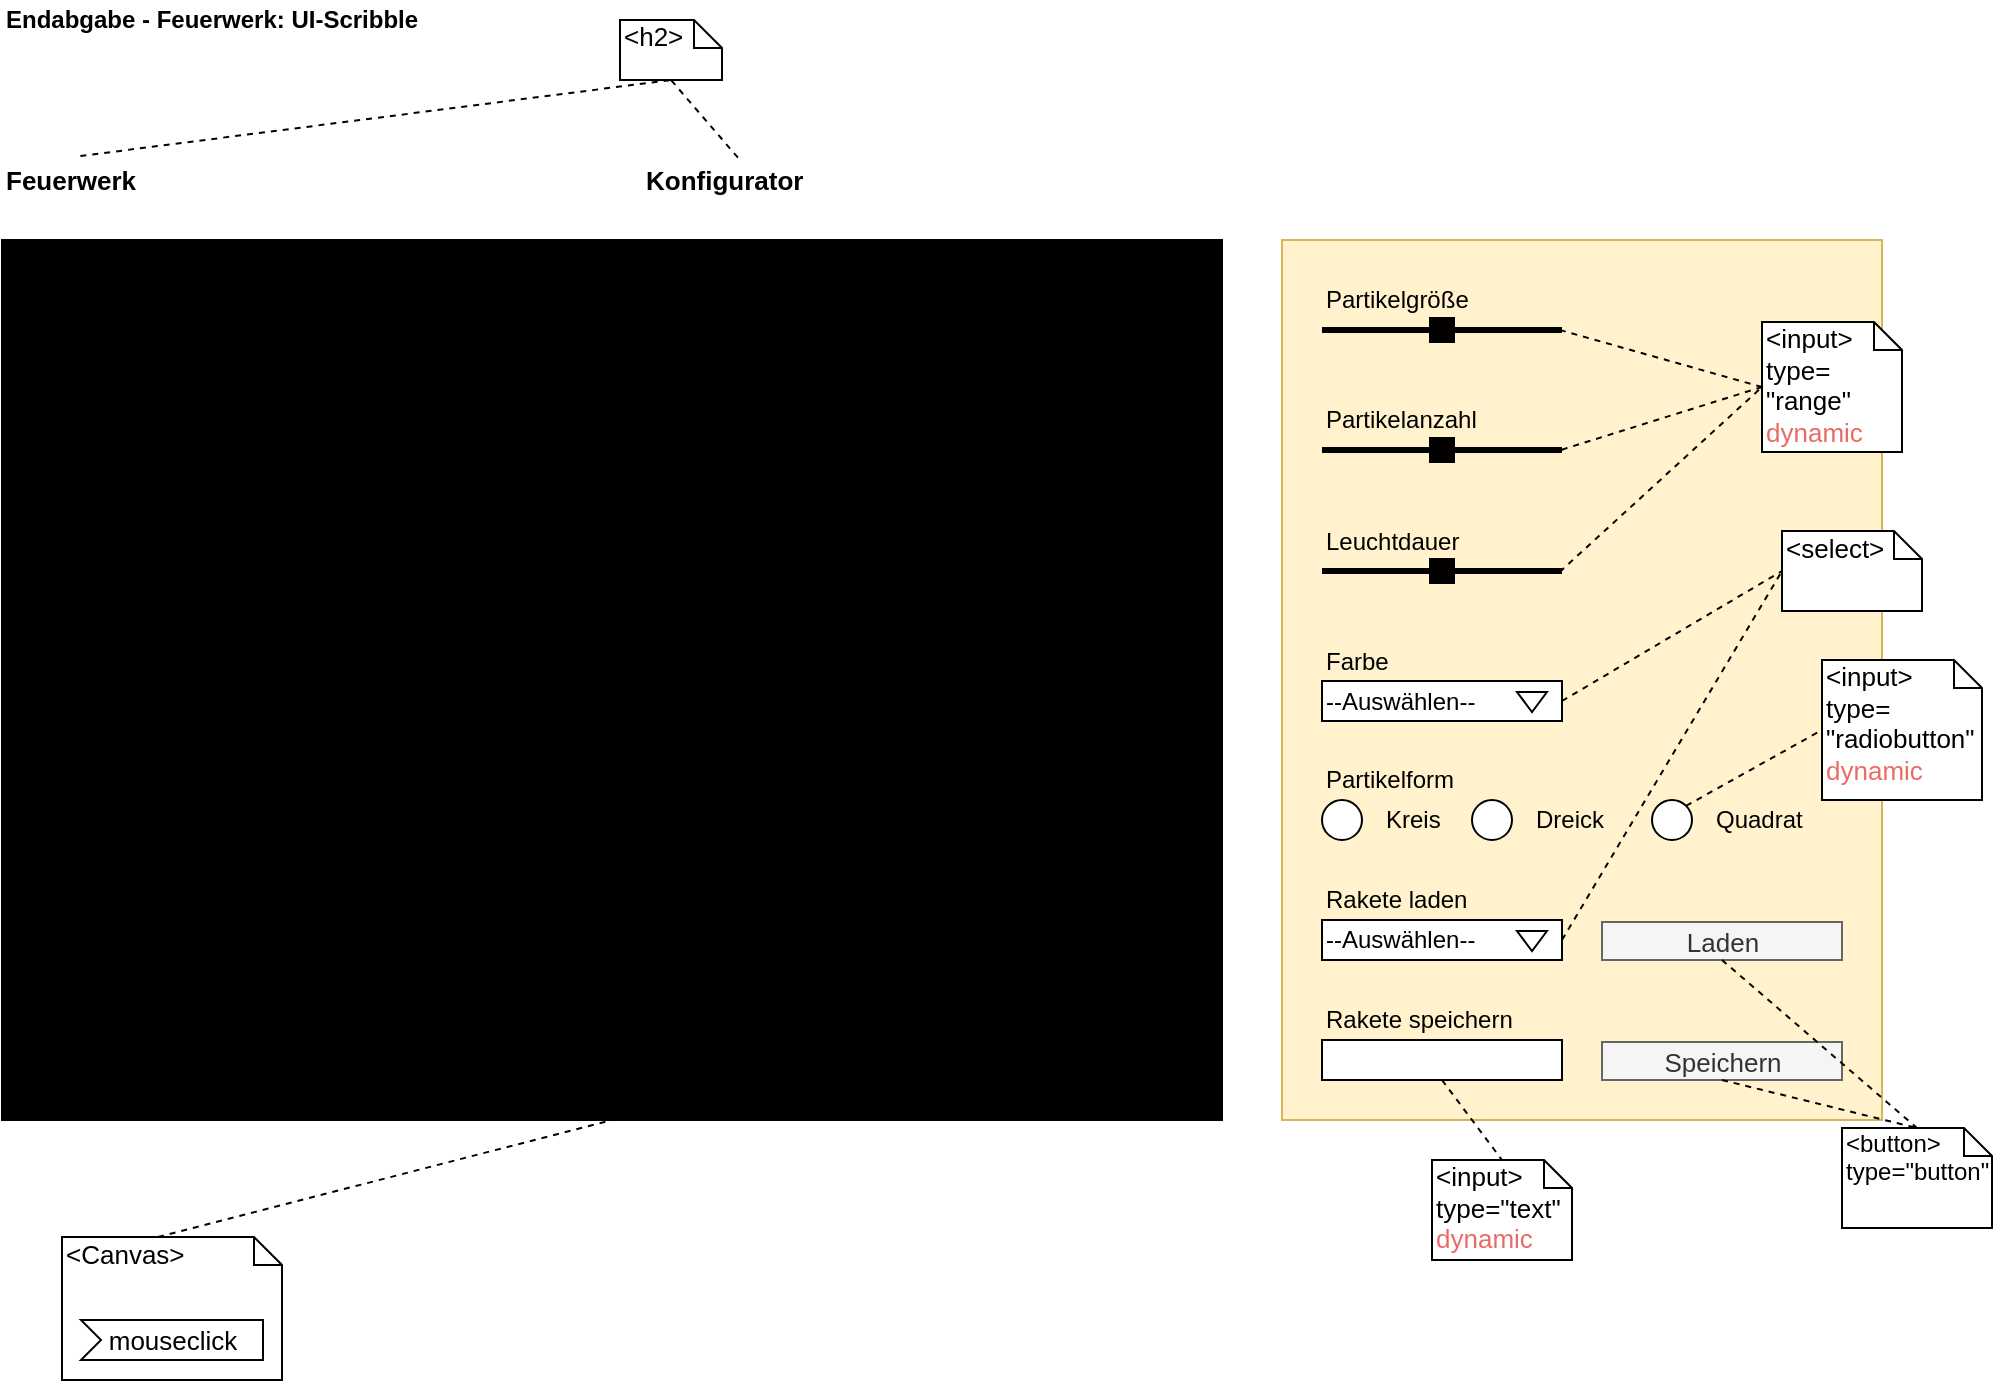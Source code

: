 <mxfile version="14.1.8" type="device"><diagram id="h1GE8DbdfVPrRY3Kth7R" name="Seite-1"><mxGraphModel dx="1422" dy="822" grid="1" gridSize="10" guides="1" tooltips="1" connect="1" arrows="1" fold="1" page="1" pageScale="1" pageWidth="1169" pageHeight="827" math="0" shadow="0"><root><mxCell id="0"/><mxCell id="1" parent="0"/><mxCell id="14zmxSSO4VhMHDJb-Ayb-95" value="" style="rounded=0;whiteSpace=wrap;html=1;fillColor=#fff2cc;strokeColor=#d6b656;" parent="1" vertex="1"><mxGeometry x="750" y="200" width="300" height="440" as="geometry"/></mxCell><mxCell id="14zmxSSO4VhMHDJb-Ayb-2" value="" style="rounded=0;whiteSpace=wrap;html=1;fillColor=#000000;" parent="1" vertex="1"><mxGeometry x="110" y="200" width="610" height="440" as="geometry"/></mxCell><mxCell id="14zmxSSO4VhMHDJb-Ayb-42" value="Partikelgröße" style="text;html=1;align=left;verticalAlign=middle;resizable=0;points=[];autosize=1;" parent="1" vertex="1"><mxGeometry x="770" y="220" width="90" height="20" as="geometry"/></mxCell><mxCell id="14zmxSSO4VhMHDJb-Ayb-43" value="" style="line;strokeWidth=3;fillColor=none;align=left;verticalAlign=middle;spacingTop=-1;spacingLeft=3;spacingRight=3;rotatable=0;labelPosition=right;points=[];portConstraint=eastwest;fontSize=13;" parent="1" vertex="1"><mxGeometry x="770" y="241" width="120" height="8" as="geometry"/></mxCell><mxCell id="14zmxSSO4VhMHDJb-Ayb-44" value="" style="rounded=0;whiteSpace=wrap;html=1;strokeWidth=3;fontSize=13;fillColor=#050000;" parent="1" vertex="1"><mxGeometry x="825" y="240" width="10" height="10" as="geometry"/></mxCell><mxCell id="14zmxSSO4VhMHDJb-Ayb-45" value="Leuchtdauer" style="text;html=1;align=left;verticalAlign=middle;resizable=0;points=[];autosize=1;" parent="1" vertex="1"><mxGeometry x="770" y="340.5" width="80" height="20" as="geometry"/></mxCell><mxCell id="14zmxSSO4VhMHDJb-Ayb-46" value="" style="line;strokeWidth=3;fillColor=none;align=left;verticalAlign=middle;spacingTop=-1;spacingLeft=3;spacingRight=3;rotatable=0;labelPosition=right;points=[];portConstraint=eastwest;fontSize=13;" parent="1" vertex="1"><mxGeometry x="770" y="361.5" width="120" height="8" as="geometry"/></mxCell><mxCell id="14zmxSSO4VhMHDJb-Ayb-47" value="" style="rounded=0;whiteSpace=wrap;html=1;strokeWidth=3;fontSize=13;fillColor=#050000;" parent="1" vertex="1"><mxGeometry x="825" y="360.5" width="10" height="10" as="geometry"/></mxCell><mxCell id="14zmxSSO4VhMHDJb-Ayb-50" value="Farbe" style="text;html=1;align=left;verticalAlign=middle;resizable=0;points=[];autosize=1;" parent="1" vertex="1"><mxGeometry x="770" y="400.5" width="50" height="20" as="geometry"/></mxCell><mxCell id="14zmxSSO4VhMHDJb-Ayb-51" value="--Auswählen--" style="rounded=0;whiteSpace=wrap;html=1;align=left;" parent="1" vertex="1"><mxGeometry x="770" y="420.5" width="120" height="20" as="geometry"/></mxCell><mxCell id="14zmxSSO4VhMHDJb-Ayb-52" value="" style="triangle;whiteSpace=wrap;html=1;rotation=90;" parent="1" vertex="1"><mxGeometry x="870" y="423.5" width="10" height="15" as="geometry"/></mxCell><mxCell id="14zmxSSO4VhMHDJb-Ayb-54" value="Rakete laden" style="text;html=1;align=left;verticalAlign=middle;resizable=0;points=[];autosize=1;" parent="1" vertex="1"><mxGeometry x="770" y="520" width="90" height="20" as="geometry"/></mxCell><mxCell id="14zmxSSO4VhMHDJb-Ayb-55" value="--Auswählen--" style="rounded=0;whiteSpace=wrap;html=1;align=left;" parent="1" vertex="1"><mxGeometry x="770" y="540" width="120" height="20" as="geometry"/></mxCell><mxCell id="14zmxSSO4VhMHDJb-Ayb-56" value="" style="triangle;whiteSpace=wrap;html=1;rotation=90;" parent="1" vertex="1"><mxGeometry x="870" y="543" width="10" height="15" as="geometry"/></mxCell><mxCell id="14zmxSSO4VhMHDJb-Ayb-57" value="Rakete speichern" style="text;html=1;align=left;verticalAlign=middle;resizable=0;points=[];autosize=1;" parent="1" vertex="1"><mxGeometry x="770" y="580" width="110" height="20" as="geometry"/></mxCell><mxCell id="14zmxSSO4VhMHDJb-Ayb-58" value="" style="rounded=0;whiteSpace=wrap;html=1;align=left;" parent="1" vertex="1"><mxGeometry x="770" y="600" width="120" height="20" as="geometry"/></mxCell><mxCell id="14zmxSSO4VhMHDJb-Ayb-60" value="Partikelanzahl" style="text;html=1;align=left;verticalAlign=middle;resizable=0;points=[];autosize=1;" parent="1" vertex="1"><mxGeometry x="770" y="280" width="90" height="20" as="geometry"/></mxCell><mxCell id="14zmxSSO4VhMHDJb-Ayb-61" value="" style="line;strokeWidth=3;fillColor=none;align=left;verticalAlign=middle;spacingTop=-1;spacingLeft=3;spacingRight=3;rotatable=0;labelPosition=right;points=[];portConstraint=eastwest;fontSize=13;" parent="1" vertex="1"><mxGeometry x="770" y="301" width="120" height="8" as="geometry"/></mxCell><mxCell id="14zmxSSO4VhMHDJb-Ayb-62" value="" style="rounded=0;whiteSpace=wrap;html=1;strokeWidth=3;fontSize=13;fillColor=#050000;" parent="1" vertex="1"><mxGeometry x="825" y="300" width="10" height="10" as="geometry"/></mxCell><mxCell id="14zmxSSO4VhMHDJb-Ayb-66" value="Speichern" style="html=1;strokeWidth=1;fillColor=#f5f5f5;fontSize=13;strokeColor=#666666;fontColor=#333333;" parent="1" vertex="1"><mxGeometry x="910" y="601" width="120" height="19" as="geometry"/></mxCell><mxCell id="14zmxSSO4VhMHDJb-Ayb-67" value="Partikelform" style="text;html=1;align=left;verticalAlign=middle;resizable=0;points=[];autosize=1;" parent="1" vertex="1"><mxGeometry x="770" y="460" width="80" height="20" as="geometry"/></mxCell><mxCell id="14zmxSSO4VhMHDJb-Ayb-68" value="Kreis" style="text;html=1;align=left;verticalAlign=middle;resizable=0;points=[];autosize=1;" parent="1" vertex="1"><mxGeometry x="800" y="480" width="40" height="20" as="geometry"/></mxCell><mxCell id="14zmxSSO4VhMHDJb-Ayb-69" value="Dreick" style="text;html=1;align=left;verticalAlign=middle;resizable=0;points=[];autosize=1;" parent="1" vertex="1"><mxGeometry x="875" y="480" width="50" height="20" as="geometry"/></mxCell><mxCell id="14zmxSSO4VhMHDJb-Ayb-70" value="Quadrat" style="text;html=1;align=left;verticalAlign=middle;resizable=0;points=[];autosize=1;" parent="1" vertex="1"><mxGeometry x="965" y="480" width="60" height="20" as="geometry"/></mxCell><mxCell id="14zmxSSO4VhMHDJb-Ayb-71" value="" style="ellipse;whiteSpace=wrap;html=1;aspect=fixed;strokeWidth=1;fontSize=13;fillColor=#FFFFFF;" parent="1" vertex="1"><mxGeometry x="770" y="480" width="20" height="20" as="geometry"/></mxCell><mxCell id="14zmxSSO4VhMHDJb-Ayb-72" value="" style="ellipse;whiteSpace=wrap;html=1;aspect=fixed;strokeWidth=1;fontSize=13;fillColor=#FFFFFF;" parent="1" vertex="1"><mxGeometry x="845" y="480" width="20" height="20" as="geometry"/></mxCell><mxCell id="14zmxSSO4VhMHDJb-Ayb-73" value="" style="ellipse;whiteSpace=wrap;html=1;aspect=fixed;strokeWidth=1;fontSize=13;fillColor=#FFFFFF;" parent="1" vertex="1"><mxGeometry x="935" y="480" width="20" height="20" as="geometry"/></mxCell><mxCell id="14zmxSSO4VhMHDJb-Ayb-74" value="&amp;lt;input&amp;gt;&lt;br&gt;type= &quot;range&quot;&lt;br&gt;&lt;span style=&quot;color: rgb(234 , 107 , 102)&quot;&gt;dynamic&lt;/span&gt;" style="shape=note;whiteSpace=wrap;html=1;size=14;verticalAlign=top;align=left;spacingTop=-6;strokeWidth=1;fillColor=#FFFFFF;fontSize=13;" parent="1" vertex="1"><mxGeometry x="990" y="241" width="70" height="65" as="geometry"/></mxCell><mxCell id="14zmxSSO4VhMHDJb-Ayb-75" value="" style="endArrow=none;dashed=1;html=1;fontSize=13;exitX=0;exitY=0.5;exitDx=0;exitDy=0;exitPerimeter=0;entryX=0.997;entryY=0.525;entryDx=0;entryDy=0;entryPerimeter=0;" parent="1" source="14zmxSSO4VhMHDJb-Ayb-74" target="14zmxSSO4VhMHDJb-Ayb-43" edge="1"><mxGeometry width="50" height="50" relative="1" as="geometry"><mxPoint x="715" y="321.26" as="sourcePoint"/><mxPoint x="793.76" y="320.004" as="targetPoint"/></mxGeometry></mxCell><mxCell id="14zmxSSO4VhMHDJb-Ayb-76" value="" style="endArrow=none;dashed=1;html=1;fontSize=13;entryX=0;entryY=0.5;entryDx=0;entryDy=0;entryPerimeter=0;exitX=0.999;exitY=0.48;exitDx=0;exitDy=0;exitPerimeter=0;" parent="1" source="14zmxSSO4VhMHDJb-Ayb-61" target="14zmxSSO4VhMHDJb-Ayb-74" edge="1"><mxGeometry width="50" height="50" relative="1" as="geometry"><mxPoint x="920" y="320" as="sourcePoint"/><mxPoint x="715" y="321.26" as="targetPoint"/></mxGeometry></mxCell><mxCell id="14zmxSSO4VhMHDJb-Ayb-77" value="" style="endArrow=none;dashed=1;html=1;fontSize=13;exitX=0.99;exitY=0.563;exitDx=0;exitDy=0;exitPerimeter=0;entryX=0;entryY=0.5;entryDx=0;entryDy=0;entryPerimeter=0;" parent="1" source="14zmxSSO4VhMHDJb-Ayb-46" target="14zmxSSO4VhMHDJb-Ayb-74" edge="1"><mxGeometry width="50" height="50" relative="1" as="geometry"><mxPoint x="795.2" y="430.468" as="sourcePoint"/><mxPoint x="935" y="334.26" as="targetPoint"/></mxGeometry></mxCell><mxCell id="14zmxSSO4VhMHDJb-Ayb-78" value="&amp;lt;input&amp;gt;&lt;br&gt;type= &quot;radiobutton&quot;&lt;br&gt;&lt;span style=&quot;color: rgb(234 , 107 , 102)&quot;&gt;dynamic&lt;/span&gt;" style="shape=note;whiteSpace=wrap;html=1;size=14;verticalAlign=top;align=left;spacingTop=-6;strokeWidth=1;fillColor=#FFFFFF;fontSize=13;" parent="1" vertex="1"><mxGeometry x="1020" y="410" width="80" height="70" as="geometry"/></mxCell><mxCell id="14zmxSSO4VhMHDJb-Ayb-79" value="" style="endArrow=none;dashed=1;html=1;fontSize=13;exitX=1;exitY=0;exitDx=0;exitDy=0;entryX=0;entryY=0.5;entryDx=0;entryDy=0;entryPerimeter=0;" parent="1" source="14zmxSSO4VhMHDJb-Ayb-73" target="14zmxSSO4VhMHDJb-Ayb-78" edge="1"><mxGeometry width="50" height="50" relative="1" as="geometry"><mxPoint x="898.8" y="376.004" as="sourcePoint"/><mxPoint x="1020" y="315" as="targetPoint"/></mxGeometry></mxCell><mxCell id="14zmxSSO4VhMHDJb-Ayb-80" value="&amp;lt;select&amp;gt;" style="shape=note;whiteSpace=wrap;html=1;size=14;verticalAlign=top;align=left;spacingTop=-6;strokeWidth=1;fillColor=#FFFFFF;fontSize=13;" parent="1" vertex="1"><mxGeometry x="1000" y="345.5" width="70" height="40" as="geometry"/></mxCell><mxCell id="14zmxSSO4VhMHDJb-Ayb-81" value="" style="endArrow=none;dashed=1;html=1;fontSize=13;exitX=1;exitY=0.5;exitDx=0;exitDy=0;entryX=0;entryY=0.5;entryDx=0;entryDy=0;entryPerimeter=0;" parent="1" source="14zmxSSO4VhMHDJb-Ayb-51" target="14zmxSSO4VhMHDJb-Ayb-80" edge="1"><mxGeometry width="50" height="50" relative="1" as="geometry"><mxPoint x="911.031" y="407.429" as="sourcePoint"/><mxPoint x="978.96" y="369.5" as="targetPoint"/></mxGeometry></mxCell><mxCell id="14zmxSSO4VhMHDJb-Ayb-82" value="&lt;span class=&quot;tagnamecolor&quot;&gt;&lt;span class=&quot;tagcolor&quot;&gt;&lt;/span&gt;&amp;lt;button&amp;gt;&lt;span class=&quot;attributecolor&quot;&gt; type&lt;span class=&quot;attributevaluecolor&quot;&gt;=&quot;button&quot;&lt;/span&gt;&lt;/span&gt;&lt;span class=&quot;tagcolor&quot; style=&quot;color: mediumblue&quot;&gt;&lt;/span&gt;&lt;/span&gt;" style="shape=note;whiteSpace=wrap;html=1;size=14;verticalAlign=top;align=left;spacingTop=-6;" parent="1" vertex="1"><mxGeometry x="1030" y="644" width="75" height="50" as="geometry"/></mxCell><mxCell id="14zmxSSO4VhMHDJb-Ayb-83" value="" style="endArrow=none;dashed=1;html=1;fontSize=13;exitX=0.5;exitY=1;exitDx=0;exitDy=0;entryX=0.5;entryY=0;entryDx=0;entryDy=0;entryPerimeter=0;" parent="1" source="14zmxSSO4VhMHDJb-Ayb-66" target="14zmxSSO4VhMHDJb-Ayb-82" edge="1"><mxGeometry width="50" height="50" relative="1" as="geometry"><mxPoint x="880.001" y="709.999" as="sourcePoint"/><mxPoint x="947.93" y="672.07" as="targetPoint"/></mxGeometry></mxCell><mxCell id="14zmxSSO4VhMHDJb-Ayb-84" value="&amp;lt;input&amp;gt;&lt;br&gt;type=&quot;text&quot;&lt;br&gt;&lt;span style=&quot;color: rgb(234 , 107 , 102)&quot;&gt;dynamic&lt;/span&gt;" style="shape=note;whiteSpace=wrap;html=1;size=14;verticalAlign=top;align=left;spacingTop=-6;strokeWidth=1;fillColor=#FFFFFF;fontSize=13;" parent="1" vertex="1"><mxGeometry x="825" y="660" width="70" height="50" as="geometry"/></mxCell><mxCell id="14zmxSSO4VhMHDJb-Ayb-85" value="" style="endArrow=none;dashed=1;html=1;fontSize=13;exitX=0.5;exitY=1;exitDx=0;exitDy=0;entryX=0.5;entryY=0;entryDx=0;entryDy=0;entryPerimeter=0;" parent="1" source="14zmxSSO4VhMHDJb-Ayb-58" target="14zmxSSO4VhMHDJb-Ayb-84" edge="1"><mxGeometry width="50" height="50" relative="1" as="geometry"><mxPoint x="770" y="595" as="sourcePoint"/><mxPoint x="810" y="660" as="targetPoint"/></mxGeometry></mxCell><mxCell id="14zmxSSO4VhMHDJb-Ayb-86" value="" style="endArrow=none;dashed=1;html=1;fontSize=13;exitX=1;exitY=0.5;exitDx=0;exitDy=0;entryX=0;entryY=0.5;entryDx=0;entryDy=0;entryPerimeter=0;" parent="1" source="14zmxSSO4VhMHDJb-Ayb-55" target="14zmxSSO4VhMHDJb-Ayb-80" edge="1"><mxGeometry width="50" height="50" relative="1" as="geometry"><mxPoint x="900" y="440.5" as="sourcePoint"/><mxPoint x="1010" y="375.5" as="targetPoint"/></mxGeometry></mxCell><mxCell id="14zmxSSO4VhMHDJb-Ayb-87" value="&amp;lt;h2&amp;gt;" style="shape=note;whiteSpace=wrap;html=1;size=14;verticalAlign=top;align=left;spacingTop=-6;strokeWidth=1;fillColor=#FFFFFF;fontSize=13;" parent="1" vertex="1"><mxGeometry x="419" y="90" width="51" height="30" as="geometry"/></mxCell><mxCell id="14zmxSSO4VhMHDJb-Ayb-88" value="" style="endArrow=none;dashed=1;html=1;fontSize=13;entryX=0.5;entryY=1;entryDx=0;entryDy=0;entryPerimeter=0;exitX=0.533;exitY=-0.058;exitDx=0;exitDy=0;exitPerimeter=0;" parent="1" source="14zmxSSO4VhMHDJb-Ayb-89" target="14zmxSSO4VhMHDJb-Ayb-87" edge="1"><mxGeometry width="50" height="50" relative="1" as="geometry"><mxPoint x="500" y="180" as="sourcePoint"/><mxPoint x="442.2" y="136.5" as="targetPoint"/></mxGeometry></mxCell><mxCell id="14zmxSSO4VhMHDJb-Ayb-89" value="&lt;b&gt;Konfigurator&lt;/b&gt;" style="text;html=1;align=left;verticalAlign=middle;resizable=0;points=[];autosize=1;fontSize=13;" parent="1" vertex="1"><mxGeometry x="430" y="160" width="90" height="20" as="geometry"/></mxCell><mxCell id="14zmxSSO4VhMHDJb-Ayb-90" value="&lt;b&gt;Feuerwerk&lt;/b&gt;" style="text;html=1;align=left;verticalAlign=middle;resizable=0;points=[];autosize=1;fontSize=13;" parent="1" vertex="1"><mxGeometry x="110" y="160" width="80" height="20" as="geometry"/></mxCell><mxCell id="14zmxSSO4VhMHDJb-Ayb-91" value="" style="endArrow=none;dashed=1;html=1;fontSize=13;entryX=0.5;entryY=1;entryDx=0;entryDy=0;entryPerimeter=0;exitX=0.49;exitY=-0.1;exitDx=0;exitDy=0;exitPerimeter=0;" parent="1" source="14zmxSSO4VhMHDJb-Ayb-90" target="14zmxSSO4VhMHDJb-Ayb-87" edge="1"><mxGeometry width="50" height="50" relative="1" as="geometry"><mxPoint x="507.97" y="168.84" as="sourcePoint"/><mxPoint x="485.5" y="120" as="targetPoint"/></mxGeometry></mxCell><mxCell id="14zmxSSO4VhMHDJb-Ayb-93" value="Laden" style="html=1;strokeWidth=1;fillColor=#f5f5f5;fontSize=13;strokeColor=#666666;fontColor=#333333;" parent="1" vertex="1"><mxGeometry x="910" y="541" width="120" height="19" as="geometry"/></mxCell><mxCell id="14zmxSSO4VhMHDJb-Ayb-94" value="" style="endArrow=none;dashed=1;html=1;fontSize=13;exitX=0.5;exitY=1;exitDx=0;exitDy=0;entryX=0.5;entryY=0;entryDx=0;entryDy=0;entryPerimeter=0;" parent="1" source="14zmxSSO4VhMHDJb-Ayb-93" target="14zmxSSO4VhMHDJb-Ayb-82" edge="1"><mxGeometry width="50" height="50" relative="1" as="geometry"><mxPoint x="980" y="630" as="sourcePoint"/><mxPoint x="1060" y="610" as="targetPoint"/></mxGeometry></mxCell><mxCell id="14zmxSSO4VhMHDJb-Ayb-96" value="&lt;b&gt;Endabgabe - Feuerwerk: UI-Scribble&lt;/b&gt;" style="text;html=1;align=left;verticalAlign=middle;resizable=0;points=[];autosize=1;" parent="1" vertex="1"><mxGeometry x="110" y="80" width="220" height="20" as="geometry"/></mxCell><mxCell id="14zmxSSO4VhMHDJb-Ayb-97" value="&amp;lt;Canvas&amp;gt;" style="shape=note;whiteSpace=wrap;html=1;size=14;verticalAlign=top;align=left;spacingTop=-6;strokeWidth=1;fillColor=#FFFFFF;fontSize=13;" parent="1" vertex="1"><mxGeometry x="140" y="698.5" width="110" height="71.5" as="geometry"/></mxCell><mxCell id="14zmxSSO4VhMHDJb-Ayb-98" value="" style="endArrow=none;dashed=1;html=1;fontSize=13;entryX=0.5;entryY=1;entryDx=0;entryDy=0;exitX=0;exitY=0;exitDx=48;exitDy=0;exitPerimeter=0;" parent="1" source="14zmxSSO4VhMHDJb-Ayb-97" target="14zmxSSO4VhMHDJb-Ayb-2" edge="1"><mxGeometry width="50" height="50" relative="1" as="geometry"><mxPoint x="100" y="700" as="sourcePoint"/><mxPoint x="454.5" y="130" as="targetPoint"/></mxGeometry></mxCell><mxCell id="14zmxSSO4VhMHDJb-Ayb-101" value="mouseclick" style="html=1;shadow=0;dashed=0;align=center;verticalAlign=middle;shape=mxgraph.arrows2.arrow;dy=0;dx=0;notch=10;strokeWidth=1;fillColor=#FFFFFF;fontSize=13;" parent="1" vertex="1"><mxGeometry x="149.5" y="740" width="91" height="20" as="geometry"/></mxCell></root></mxGraphModel></diagram></mxfile>